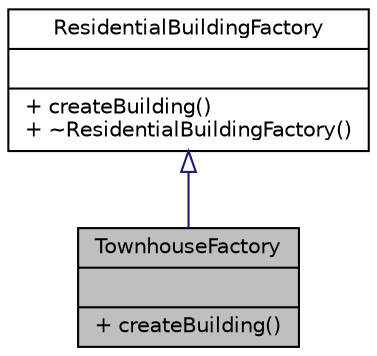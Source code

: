 digraph "TownhouseFactory"
{
 // LATEX_PDF_SIZE
  edge [fontname="Helvetica",fontsize="10",labelfontname="Helvetica",labelfontsize="10"];
  node [fontname="Helvetica",fontsize="10",shape=record];
  Node1 [label="{TownhouseFactory\n||+ createBuilding()\l}",height=0.2,width=0.4,color="black", fillcolor="grey75", style="filled", fontcolor="black",tooltip="Factory class for creating Townhouse residential buildings."];
  Node2 -> Node1 [dir="back",color="midnightblue",fontsize="10",style="solid",arrowtail="onormal"];
  Node2 [label="{ResidentialBuildingFactory\n||+ createBuilding()\l+ ~ResidentialBuildingFactory()\l}",height=0.2,width=0.4,color="black", fillcolor="white", style="filled",URL="$classResidentialBuildingFactory.html",tooltip="Abstract Factory class for creating residential buildings."];
}

